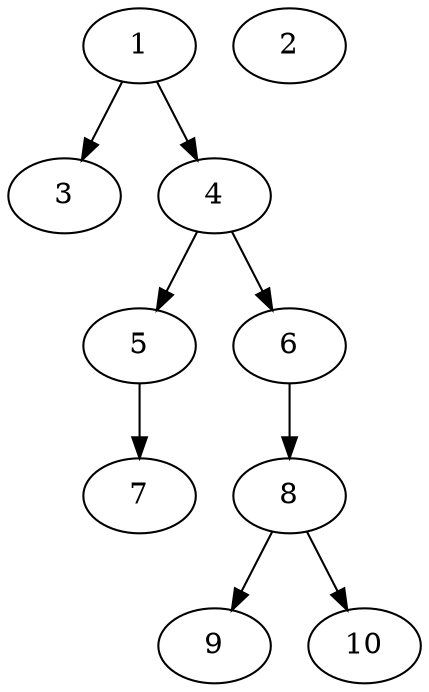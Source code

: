 // DAG automatically generated by daggen at Thu Oct  3 13:58:05 2019
// ./daggen --dot -n 10 --ccr 0.5 --fat 0.5 --regular 0.7 --density 0.5 --mindata 5242880 --maxdata 52428800 
digraph G {
  1 [size="61601792", alpha="0.19", expect_size="30800896"] 
  1 -> 3 [size ="30800896"]
  1 -> 4 [size ="30800896"]
  2 [size="96589824", alpha="0.04", expect_size="48294912"] 
  3 [size="74227712", alpha="0.05", expect_size="37113856"] 
  4 [size="20387840", alpha="0.06", expect_size="10193920"] 
  4 -> 5 [size ="10193920"]
  4 -> 6 [size ="10193920"]
  5 [size="21835776", alpha="0.15", expect_size="10917888"] 
  5 -> 7 [size ="10917888"]
  6 [size="65566720", alpha="0.13", expect_size="32783360"] 
  6 -> 8 [size ="32783360"]
  7 [size="48605184", alpha="0.08", expect_size="24302592"] 
  8 [size="44695552", alpha="0.18", expect_size="22347776"] 
  8 -> 9 [size ="22347776"]
  8 -> 10 [size ="22347776"]
  9 [size="27101184", alpha="0.19", expect_size="13550592"] 
  10 [size="47331328", alpha="0.07", expect_size="23665664"] 
}
